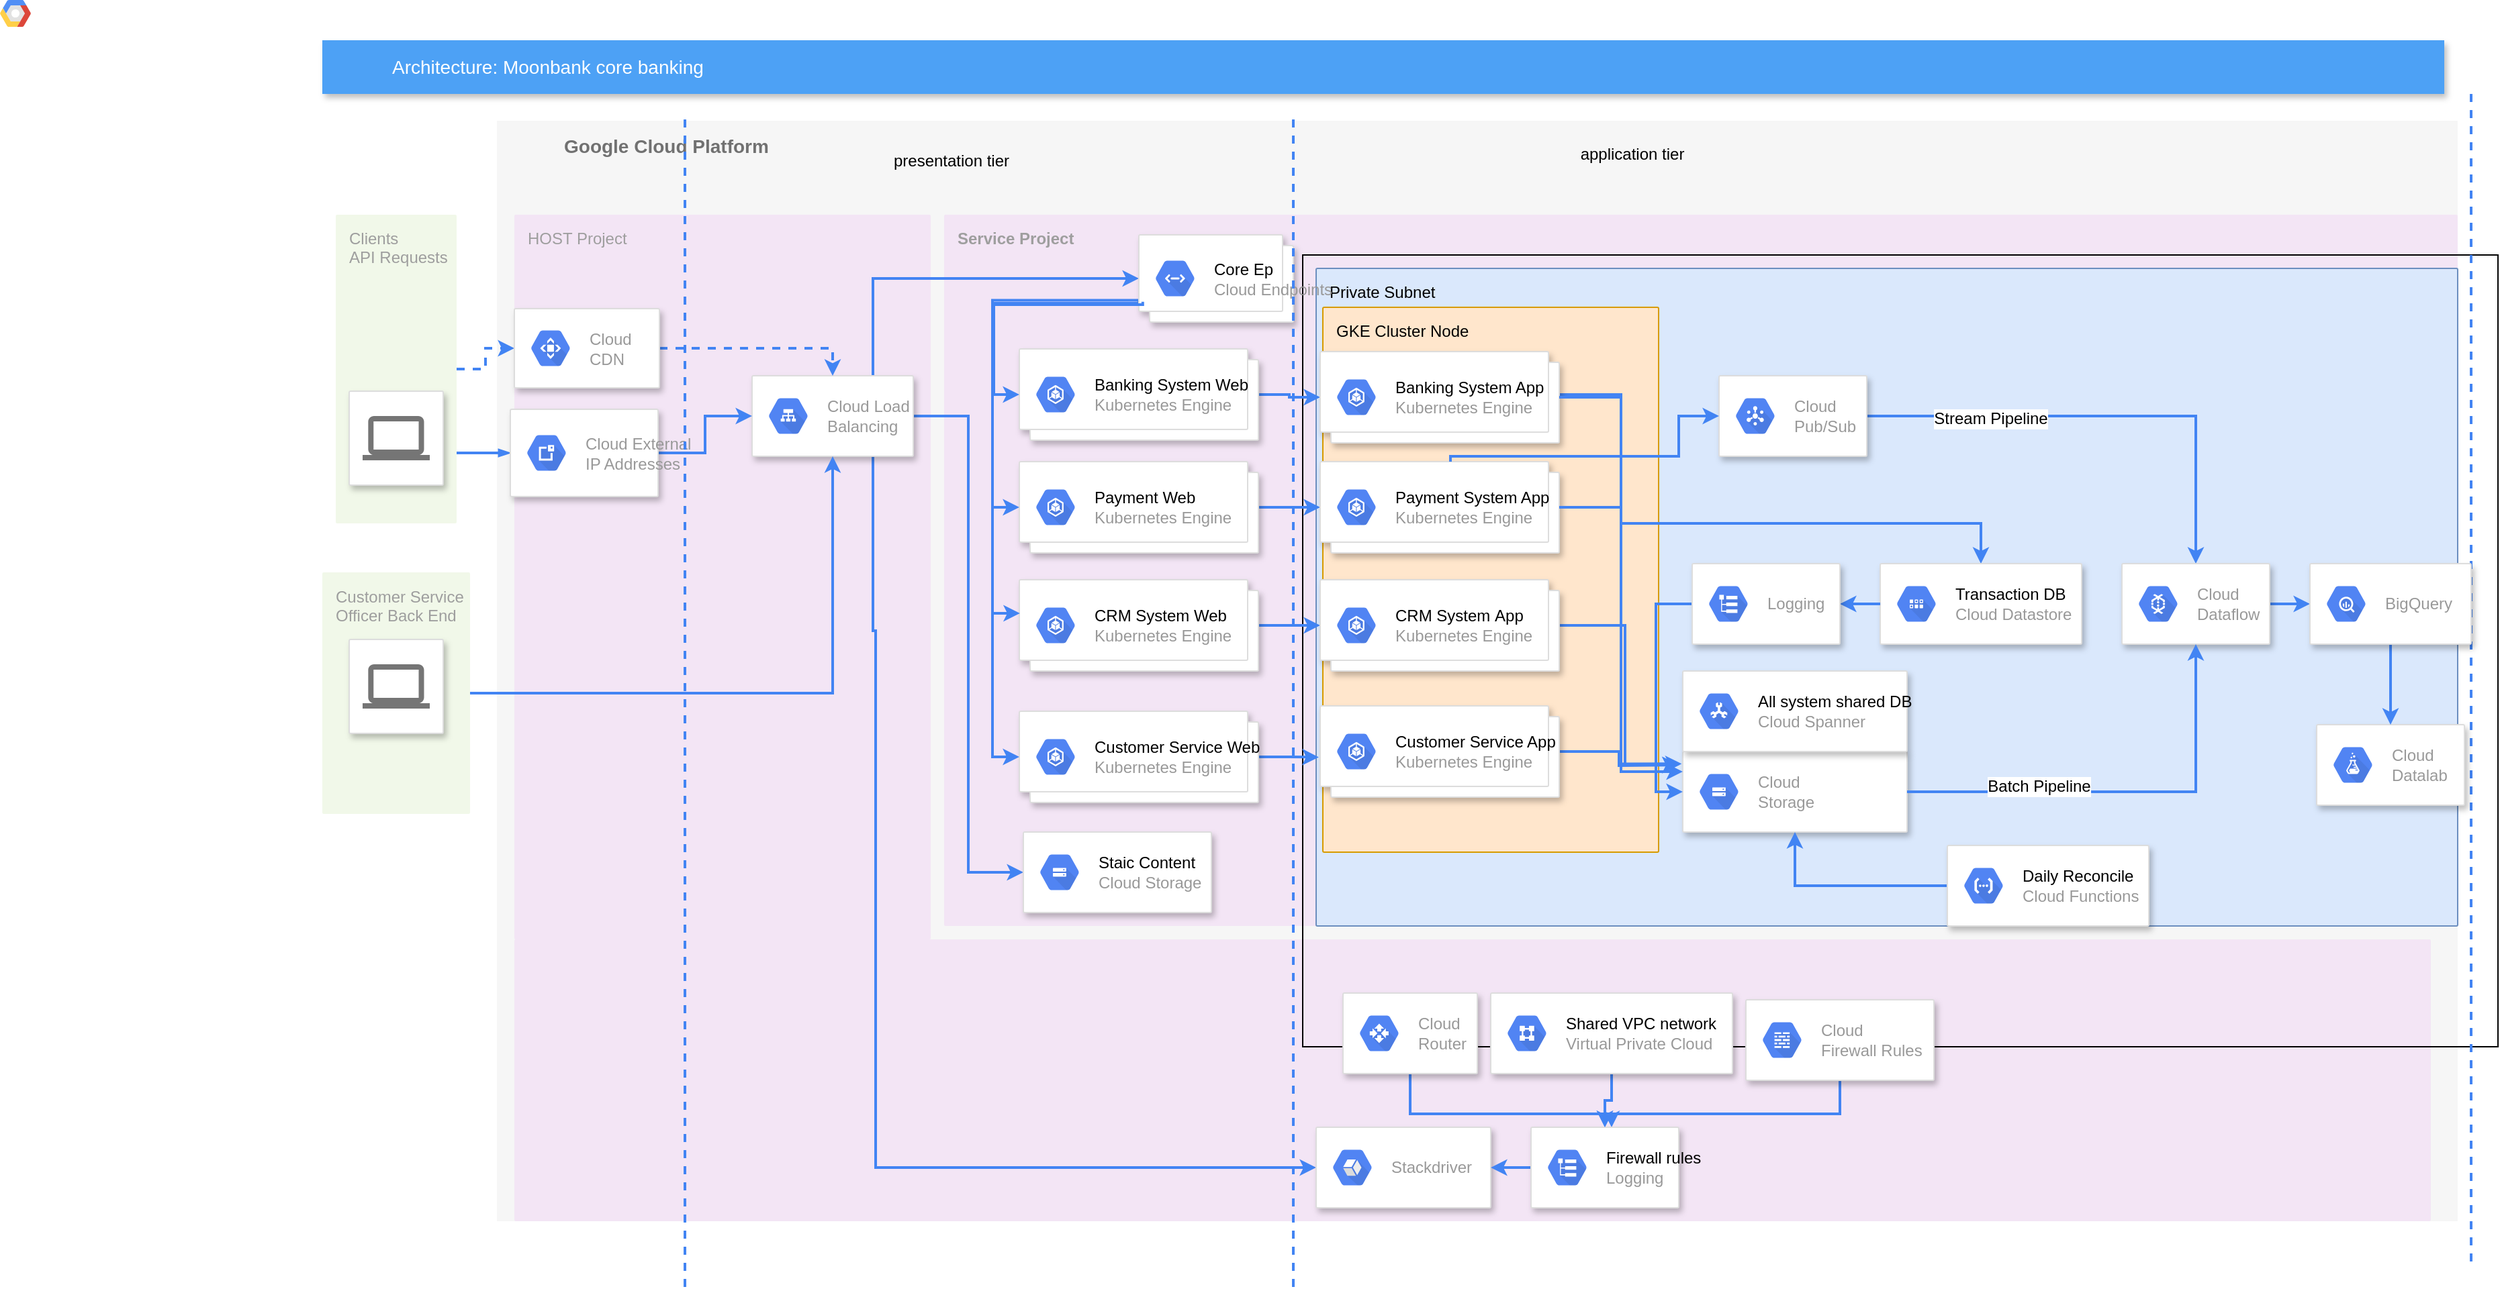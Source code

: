 <mxfile version="12.1.7" type="github" pages="1">
  <diagram id="f106602c-feb2-e66a-4537-3a34d633f6aa" name="Page-1">
    <mxGraphModel dx="2777" dy="1590" grid="1" gridSize="10" guides="1" tooltips="1" connect="1" arrows="1" fold="1" page="1" pageScale="1" pageWidth="1169" pageHeight="827" background="#ffffff" math="0" shadow="0">
      <root>
        <mxCell id="0"/>
        <mxCell id="1" style="" parent="0"/>
        <mxCell id="14" value="&lt;span&gt;Google &lt;/span&gt;Cloud Platform" style="fillColor=#F6F6F6;strokeColor=none;shadow=0;gradientColor=none;fontSize=14;align=left;spacing=10;fontColor=#717171;9E9E9E;verticalAlign=top;spacingTop=-4;fontStyle=1;spacingLeft=40;html=1;" parent="1" vertex="1">
          <mxGeometry x="390" y="100" width="1460" height="820" as="geometry"/>
        </mxCell>
        <mxCell id="3G7S71GiZPw67ylA6irI-1203" value="" style="points=[[0,0,0],[0.25,0,0],[0.5,0,0],[0.75,0,0],[1,0,0],[1,0.25,0],[1,0.5,0],[1,0.75,0],[1,1,0],[0.75,1,0],[0.5,1,0],[0.25,1,0],[0,1,0],[0,0.75,0],[0,0.5,0],[0,0.25,0]];rounded=1;absoluteArcSize=1;arcSize=2;html=1;strokeColor=none;gradientColor=none;shadow=0;dashed=0;fontSize=12;fontColor=#9E9E9E;align=left;verticalAlign=top;spacing=10;spacingTop=-4;fillColor=#F3E5F5;" vertex="1" parent="1">
          <mxGeometry x="403" y="710" width="1427" height="210" as="geometry"/>
        </mxCell>
        <mxCell id="3G7S71GiZPw67ylA6irI-1142" value="Service Project" style="points=[[0,0,0],[0.25,0,0],[0.5,0,0],[0.75,0,0],[1,0,0],[1,0.25,0],[1,0.5,0],[1,0.75,0],[1,1,0],[0.75,1,0],[0.5,1,0],[0.25,1,0],[0,1,0],[0,0.75,0],[0,0.5,0],[0,0.25,0]];rounded=1;absoluteArcSize=1;arcSize=2;html=1;strokeColor=none;gradientColor=none;shadow=0;dashed=0;fontSize=12;fontColor=#9E9E9E;align=left;verticalAlign=top;spacing=10;spacingTop=-4;fillColor=#F3E5F5;fontStyle=1" vertex="1" parent="1">
          <mxGeometry x="723" y="170" width="1127" height="530" as="geometry"/>
        </mxCell>
        <mxCell id="3G7S71GiZPw67ylA6irI-1202" value="" style="whiteSpace=wrap;html=1;fillColor=none;" vertex="1" parent="1">
          <mxGeometry x="990" y="200" width="890" height="590" as="geometry"/>
        </mxCell>
        <mxCell id="3G7S71GiZPw67ylA6irI-1228" value="Private Subnet" style="points=[[0,0,0],[0.25,0,0],[0.5,0,0],[0.75,0,0],[1,0,0],[1,0.25,0],[1,0.5,0],[1,0.75,0],[1,1,0],[0.75,1,0],[0.5,1,0],[0.25,1,0],[0,1,0],[0,0.75,0],[0,0.5,0],[0,0.25,0]];rounded=1;absoluteArcSize=1;arcSize=2;html=1;strokeColor=#6c8ebf;shadow=0;dashed=0;fontSize=12;align=left;verticalAlign=top;spacing=10;spacingTop=-4;fillColor=#dae8fc;" vertex="1" parent="1">
          <mxGeometry x="1000" y="210" width="850" height="490" as="geometry"/>
        </mxCell>
        <mxCell id="3G7S71GiZPw67ylA6irI-1239" value="GKE Cluster Node" style="points=[[0,0,0],[0.25,0,0],[0.5,0,0],[0.75,0,0],[1,0,0],[1,0.25,0],[1,0.5,0],[1,0.75,0],[1,1,0],[0.75,1,0],[0.5,1,0],[0.25,1,0],[0,1,0],[0,0.75,0],[0,0.5,0],[0,0.25,0]];rounded=1;absoluteArcSize=1;arcSize=2;html=1;strokeColor=#d79b00;shadow=0;dashed=0;fontSize=12;align=left;verticalAlign=top;spacing=10;spacingTop=-4;fillColor=#ffe6cc;" vertex="1" parent="1">
          <mxGeometry x="1005" y="239" width="250" height="406" as="geometry"/>
        </mxCell>
        <mxCell id="3G7S71GiZPw67ylA6irI-1141" value="HOST Project" style="points=[[0,0,0],[0.25,0,0],[0.5,0,0],[0.75,0,0],[1,0,0],[1,0.25,0],[1,0.5,0],[1,0.75,0],[1,1,0],[0.75,1,0],[0.5,1,0],[0.25,1,0],[0,1,0],[0,0.75,0],[0,0.5,0],[0,0.25,0]];rounded=1;absoluteArcSize=1;arcSize=2;html=1;strokeColor=none;gradientColor=none;shadow=0;dashed=0;fontSize=12;fontColor=#9E9E9E;align=left;verticalAlign=top;spacing=10;spacingTop=-4;fillColor=#F3E5F5;" vertex="1" parent="1">
          <mxGeometry x="403" y="170" width="310" height="540" as="geometry"/>
        </mxCell>
        <mxCell id="3G7S71GiZPw67ylA6irI-1171" style="edgeStyle=orthogonalEdgeStyle;rounded=0;orthogonalLoop=1;jettySize=auto;html=1;entryX=0;entryY=0.5;entryDx=0;entryDy=0;strokeColor=#4284F3;strokeWidth=2;dashed=1;" edge="1" parent="1" source="997" target="3G7S71GiZPw67ylA6irI-1002">
          <mxGeometry relative="1" as="geometry"/>
        </mxCell>
        <mxCell id="997" value="Clients&lt;br&gt;API Requests" style="rounded=1;absoluteArcSize=1;arcSize=2;html=1;strokeColor=none;gradientColor=none;shadow=0;dashed=0;fontSize=12;fontColor=#9E9E9E;align=left;verticalAlign=top;spacing=10;spacingTop=-4;fillColor=#F1F8E9;" parent="1" vertex="1">
          <mxGeometry x="270" y="170" width="90" height="230" as="geometry"/>
        </mxCell>
        <mxCell id="818" value="Architecture: Moonbank core banking" style="fillColor=#4DA1F5;strokeColor=none;shadow=1;gradientColor=none;fontSize=14;align=left;spacingLeft=50;fontColor=#ffffff;html=1;" parent="1" vertex="1">
          <mxGeometry x="260" y="40" width="1580" height="40" as="geometry"/>
        </mxCell>
        <mxCell id="998" style="edgeStyle=elbowEdgeStyle;rounded=0;elbow=vertical;html=1;labelBackgroundColor=none;startFill=1;startSize=4;endArrow=blockThin;endFill=1;endSize=4;jettySize=auto;orthogonalLoop=1;strokeColor=#4284F3;strokeWidth=2;fontSize=12;fontColor=#000000;align=left;dashed=0;entryX=0;entryY=0.5;entryDx=0;entryDy=0;" parent="1" source="997" target="3G7S71GiZPw67ylA6irI-1165" edge="1">
          <mxGeometry relative="1" as="geometry">
            <mxPoint x="279.905" y="324.81" as="targetPoint"/>
          </mxGeometry>
        </mxCell>
        <mxCell id="987" value="" style="strokeColor=#dddddd;fillColor=#ffffff;shadow=1;strokeWidth=1;rounded=1;absoluteArcSize=1;arcSize=2;labelPosition=center;verticalLabelPosition=middle;align=center;verticalAlign=bottom;spacingLeft=0;fontColor=#999999;fontSize=12;whiteSpace=wrap;spacingBottom=2;html=1;" parent="1" vertex="1">
          <mxGeometry x="280" y="301.5" width="70" height="70" as="geometry"/>
        </mxCell>
        <mxCell id="988" value="" style="dashed=0;connectable=0;html=1;fillColor=#757575;strokeColor=none;shape=mxgraph.gcp2.laptop;part=1;" parent="987" vertex="1">
          <mxGeometry x="0.5" width="50" height="33" relative="1" as="geometry">
            <mxPoint x="-25" y="18.5" as="offset"/>
          </mxGeometry>
        </mxCell>
        <mxCell id="3G7S71GiZPw67ylA6irI-1176" style="edgeStyle=orthogonalEdgeStyle;rounded=0;orthogonalLoop=1;jettySize=auto;html=1;exitX=0.75;exitY=0;exitDx=0;exitDy=0;entryX=0;entryY=0.5;entryDx=0;entryDy=0;strokeColor=#4284F3;strokeWidth=2;" edge="1" parent="1" source="989" target="3G7S71GiZPw67ylA6irI-1174">
          <mxGeometry relative="1" as="geometry"/>
        </mxCell>
        <mxCell id="3G7S71GiZPw67ylA6irI-1197" style="edgeStyle=orthogonalEdgeStyle;rounded=0;orthogonalLoop=1;jettySize=auto;html=1;exitX=0.75;exitY=1;exitDx=0;exitDy=0;entryX=0;entryY=0.5;entryDx=0;entryDy=0;strokeColor=#4284F3;strokeWidth=2;" edge="1" parent="1" source="989" target="3G7S71GiZPw67ylA6irI-1194">
          <mxGeometry relative="1" as="geometry">
            <Array as="points">
              <mxPoint x="670" y="480"/>
              <mxPoint x="672" y="480"/>
              <mxPoint x="672" y="880"/>
            </Array>
          </mxGeometry>
        </mxCell>
        <mxCell id="3G7S71GiZPw67ylA6irI-1220" style="edgeStyle=orthogonalEdgeStyle;rounded=0;orthogonalLoop=1;jettySize=auto;html=1;entryX=0;entryY=0.5;entryDx=0;entryDy=0;strokeColor=#4284F3;strokeWidth=2;" edge="1" parent="1" source="989" target="3G7S71GiZPw67ylA6irI-1218">
          <mxGeometry relative="1" as="geometry"/>
        </mxCell>
        <mxCell id="989" value="" style="strokeColor=#dddddd;fillColor=#ffffff;shadow=1;strokeWidth=1;rounded=1;absoluteArcSize=1;arcSize=2;fontSize=11;fontColor=#9E9E9E;align=center;html=1;" parent="1" vertex="1">
          <mxGeometry x="580" y="290" width="120" height="60" as="geometry"/>
        </mxCell>
        <mxCell id="990" value="Cloud Load&#xa;Balancing" style="dashed=0;connectable=0;html=1;fillColor=#5184F3;strokeColor=none;shape=mxgraph.gcp2.hexIcon;prIcon=cloud_load_balancing;part=1;labelPosition=right;verticalLabelPosition=middle;align=left;verticalAlign=middle;spacingLeft=5;fontColor=#999999;fontSize=12;" parent="989" vertex="1">
          <mxGeometry y="0.5" width="44" height="39" relative="1" as="geometry">
            <mxPoint x="5" y="-19.5" as="offset"/>
          </mxGeometry>
        </mxCell>
        <mxCell id="3G7S71GiZPw67ylA6irI-1062" value="Customer Service&lt;br&gt;Officer Back End" style="points=[[0,0,0],[0.25,0,0],[0.5,0,0],[0.75,0,0],[1,0,0],[1,0.25,0],[1,0.5,0],[1,0.75,0],[1,1,0],[0.75,1,0],[0.5,1,0],[0.25,1,0],[0,1,0],[0,0.75,0],[0,0.5,0],[0,0.25,0]];rounded=1;absoluteArcSize=1;arcSize=2;html=1;strokeColor=none;gradientColor=none;shadow=0;dashed=0;fontSize=12;fontColor=#9E9E9E;align=left;verticalAlign=top;spacing=10;spacingTop=-4;fillColor=#F1F8E9;" vertex="1" parent="1">
          <mxGeometry x="260" y="436.5" width="110" height="180" as="geometry"/>
        </mxCell>
        <mxCell id="3G7S71GiZPw67ylA6irI-1063" value="" style="strokeColor=#dddddd;fillColor=#ffffff;shadow=1;strokeWidth=1;rounded=1;absoluteArcSize=1;arcSize=2;labelPosition=center;verticalLabelPosition=middle;align=center;verticalAlign=bottom;spacingLeft=0;fontColor=#999999;fontSize=12;whiteSpace=wrap;spacingBottom=2;html=1;" vertex="1" parent="1">
          <mxGeometry x="280" y="486.5" width="70" height="70" as="geometry"/>
        </mxCell>
        <mxCell id="3G7S71GiZPw67ylA6irI-1064" value="" style="dashed=0;connectable=0;html=1;fillColor=#757575;strokeColor=none;shape=mxgraph.gcp2.laptop;part=1;" vertex="1" parent="3G7S71GiZPw67ylA6irI-1063">
          <mxGeometry x="0.5" width="50" height="33" relative="1" as="geometry">
            <mxPoint x="-25" y="18.5" as="offset"/>
          </mxGeometry>
        </mxCell>
        <mxCell id="3G7S71GiZPw67ylA6irI-1135" style="edgeStyle=orthogonalEdgeStyle;rounded=0;orthogonalLoop=1;jettySize=auto;html=1;entryX=0;entryY=0.5;entryDx=0;entryDy=0;strokeColor=#4284F3;strokeWidth=2;" edge="1" parent="1" source="3G7S71GiZPw67ylA6irI-1124" target="3G7S71GiZPw67ylA6irI-1053">
          <mxGeometry relative="1" as="geometry"/>
        </mxCell>
        <mxCell id="3G7S71GiZPw67ylA6irI-1124" value="" style="shape=mxgraph.gcp2.doubleRect;strokeColor=#dddddd;fillColor=#ffffff;shadow=1;strokeWidth=1;" vertex="1" parent="1">
          <mxGeometry x="779" y="270" width="178" height="68" as="geometry"/>
        </mxCell>
        <mxCell id="3G7S71GiZPw67ylA6irI-1125" value="&lt;font color=&quot;#000000&quot;&gt;&lt;span&gt;Banking System Web&lt;/span&gt;&lt;/font&gt;&lt;br&gt;Kubernetes Engine" style="dashed=0;connectable=0;html=1;fillColor=#5184F3;strokeColor=none;shape=mxgraph.gcp2.hexIcon;prIcon=container_engine;part=1;labelPosition=right;verticalLabelPosition=middle;align=left;verticalAlign=middle;spacingLeft=5;fontColor=#999999;fontSize=12;" vertex="1" parent="3G7S71GiZPw67ylA6irI-1124">
          <mxGeometry y="0.5" width="44" height="39" relative="1" as="geometry">
            <mxPoint x="5" y="-19.5" as="offset"/>
          </mxGeometry>
        </mxCell>
        <mxCell id="3G7S71GiZPw67ylA6irI-1134" style="edgeStyle=orthogonalEdgeStyle;rounded=0;orthogonalLoop=1;jettySize=auto;html=1;entryX=0;entryY=0.5;entryDx=0;entryDy=0;strokeColor=#4284F3;strokeWidth=2;" edge="1" parent="1" source="3G7S71GiZPw67ylA6irI-1126" target="3G7S71GiZPw67ylA6irI-1036">
          <mxGeometry relative="1" as="geometry"/>
        </mxCell>
        <mxCell id="3G7S71GiZPw67ylA6irI-1126" value="" style="shape=mxgraph.gcp2.doubleRect;strokeColor=#dddddd;fillColor=#ffffff;shadow=1;strokeWidth=1;" vertex="1" parent="1">
          <mxGeometry x="779" y="354" width="178" height="68" as="geometry"/>
        </mxCell>
        <mxCell id="3G7S71GiZPw67ylA6irI-1127" value="&lt;font color=&quot;#000000&quot;&gt;&lt;span&gt;Payment Web&lt;/span&gt;&lt;/font&gt;&lt;br&gt;Kubernetes Engine" style="dashed=0;connectable=0;html=1;fillColor=#5184F3;strokeColor=none;shape=mxgraph.gcp2.hexIcon;prIcon=container_engine;part=1;labelPosition=right;verticalLabelPosition=middle;align=left;verticalAlign=middle;spacingLeft=5;fontColor=#999999;fontSize=12;" vertex="1" parent="3G7S71GiZPw67ylA6irI-1126">
          <mxGeometry y="0.5" width="44" height="39" relative="1" as="geometry">
            <mxPoint x="5" y="-19.5" as="offset"/>
          </mxGeometry>
        </mxCell>
        <mxCell id="3G7S71GiZPw67ylA6irI-1133" style="edgeStyle=orthogonalEdgeStyle;rounded=0;orthogonalLoop=1;jettySize=auto;html=1;entryX=0;entryY=0.5;entryDx=0;entryDy=0;strokeColor=#4284F3;strokeWidth=2;" edge="1" parent="1" source="3G7S71GiZPw67ylA6irI-1128" target="3G7S71GiZPw67ylA6irI-1038">
          <mxGeometry relative="1" as="geometry"/>
        </mxCell>
        <mxCell id="3G7S71GiZPw67ylA6irI-1128" value="" style="shape=mxgraph.gcp2.doubleRect;strokeColor=#dddddd;fillColor=#ffffff;shadow=1;strokeWidth=1;" vertex="1" parent="1">
          <mxGeometry x="779" y="442" width="178" height="68" as="geometry"/>
        </mxCell>
        <mxCell id="3G7S71GiZPw67ylA6irI-1129" value="&lt;font color=&quot;#000000&quot;&gt;CRM System Web&lt;/font&gt;&lt;br&gt;Kubernetes Engine" style="dashed=0;connectable=0;html=1;fillColor=#5184F3;strokeColor=none;shape=mxgraph.gcp2.hexIcon;prIcon=container_engine;part=1;labelPosition=right;verticalLabelPosition=middle;align=left;verticalAlign=middle;spacingLeft=5;fontColor=#999999;fontSize=12;" vertex="1" parent="3G7S71GiZPw67ylA6irI-1128">
          <mxGeometry y="0.5" width="44" height="39" relative="1" as="geometry">
            <mxPoint x="5" y="-19.5" as="offset"/>
          </mxGeometry>
        </mxCell>
        <mxCell id="3G7S71GiZPw67ylA6irI-1132" style="edgeStyle=orthogonalEdgeStyle;rounded=0;orthogonalLoop=1;jettySize=auto;html=1;entryX=-0.006;entryY=0.562;entryDx=0;entryDy=0;entryPerimeter=0;strokeColor=#4284F3;strokeWidth=2;" edge="1" parent="1" source="3G7S71GiZPw67ylA6irI-1130" target="3G7S71GiZPw67ylA6irI-1065">
          <mxGeometry relative="1" as="geometry"/>
        </mxCell>
        <mxCell id="3G7S71GiZPw67ylA6irI-1130" value="" style="shape=mxgraph.gcp2.doubleRect;strokeColor=#dddddd;fillColor=#ffffff;shadow=1;strokeWidth=1;" vertex="1" parent="1">
          <mxGeometry x="779" y="540" width="178" height="68" as="geometry"/>
        </mxCell>
        <mxCell id="3G7S71GiZPw67ylA6irI-1131" value="&lt;font color=&quot;#000000&quot;&gt;&lt;span&gt;Customer Service Web&lt;/span&gt;&lt;/font&gt;&lt;br&gt;Kubernetes Engine" style="dashed=0;connectable=0;html=1;fillColor=#5184F3;strokeColor=none;shape=mxgraph.gcp2.hexIcon;prIcon=container_engine;part=1;labelPosition=right;verticalLabelPosition=middle;align=left;verticalAlign=middle;spacingLeft=5;fontColor=#999999;fontSize=12;" vertex="1" parent="3G7S71GiZPw67ylA6irI-1130">
          <mxGeometry y="0.5" width="44" height="39" relative="1" as="geometry">
            <mxPoint x="5" y="-19.5" as="offset"/>
          </mxGeometry>
        </mxCell>
        <mxCell id="3G7S71GiZPw67ylA6irI-1168" style="edgeStyle=orthogonalEdgeStyle;rounded=0;orthogonalLoop=1;jettySize=auto;html=1;entryX=0;entryY=0.5;entryDx=0;entryDy=0;strokeColor=#4284F3;strokeWidth=2;" edge="1" parent="1" source="3G7S71GiZPw67ylA6irI-1165" target="989">
          <mxGeometry relative="1" as="geometry"/>
        </mxCell>
        <mxCell id="3G7S71GiZPw67ylA6irI-1165" value="" style="strokeColor=#dddddd;fillColor=#ffffff;shadow=1;strokeWidth=1;rounded=1;absoluteArcSize=1;arcSize=2;" vertex="1" parent="1">
          <mxGeometry x="400" y="315" width="110" height="65" as="geometry"/>
        </mxCell>
        <mxCell id="3G7S71GiZPw67ylA6irI-1166" value="Cloud External&#xa;IP Addresses" style="dashed=0;connectable=0;html=1;fillColor=#5184F3;strokeColor=none;shape=mxgraph.gcp2.hexIcon;prIcon=cloud_external_ip_addresses;part=1;labelPosition=right;verticalLabelPosition=middle;align=left;verticalAlign=middle;spacingLeft=5;fontColor=#999999;fontSize=12;" vertex="1" parent="3G7S71GiZPw67ylA6irI-1165">
          <mxGeometry y="0.5" width="44" height="39" relative="1" as="geometry">
            <mxPoint x="5" y="-19.5" as="offset"/>
          </mxGeometry>
        </mxCell>
        <mxCell id="3G7S71GiZPw67ylA6irI-1172" style="edgeStyle=orthogonalEdgeStyle;rounded=0;orthogonalLoop=1;jettySize=auto;html=1;entryX=0.5;entryY=0;entryDx=0;entryDy=0;dashed=1;strokeColor=#4284F3;strokeWidth=2;" edge="1" parent="1" source="3G7S71GiZPw67ylA6irI-1002" target="989">
          <mxGeometry relative="1" as="geometry"/>
        </mxCell>
        <mxCell id="3G7S71GiZPw67ylA6irI-1179" style="edgeStyle=orthogonalEdgeStyle;rounded=0;orthogonalLoop=1;jettySize=auto;html=1;exitX=0;exitY=0.75;exitDx=0;exitDy=0;entryX=0;entryY=0.5;entryDx=0;entryDy=0;strokeColor=#4284F3;strokeWidth=2;" edge="1" parent="1" source="3G7S71GiZPw67ylA6irI-1174" target="3G7S71GiZPw67ylA6irI-1126">
          <mxGeometry relative="1" as="geometry">
            <Array as="points">
              <mxPoint x="759" y="236"/>
              <mxPoint x="759" y="388"/>
            </Array>
          </mxGeometry>
        </mxCell>
        <mxCell id="3G7S71GiZPw67ylA6irI-1180" style="edgeStyle=orthogonalEdgeStyle;rounded=0;orthogonalLoop=1;jettySize=auto;html=1;entryX=0.002;entryY=0.426;entryDx=0;entryDy=0;entryPerimeter=0;strokeColor=#4284F3;strokeWidth=2;" edge="1" parent="1">
          <mxGeometry relative="1" as="geometry">
            <mxPoint x="868" y="236.048" as="sourcePoint"/>
            <mxPoint x="779.429" y="467" as="targetPoint"/>
            <Array as="points">
              <mxPoint x="759" y="236"/>
              <mxPoint x="759" y="467"/>
            </Array>
          </mxGeometry>
        </mxCell>
        <mxCell id="3G7S71GiZPw67ylA6irI-1181" style="edgeStyle=orthogonalEdgeStyle;rounded=0;orthogonalLoop=1;jettySize=auto;html=1;exitX=0;exitY=0.75;exitDx=0;exitDy=0;entryX=0;entryY=0.5;entryDx=0;entryDy=0;strokeColor=#4284F3;strokeWidth=2;" edge="1" parent="1" source="3G7S71GiZPw67ylA6irI-1174" target="3G7S71GiZPw67ylA6irI-1130">
          <mxGeometry relative="1" as="geometry"/>
        </mxCell>
        <mxCell id="3G7S71GiZPw67ylA6irI-1198" value="" style="endArrow=none;dashed=1;html=1;strokeColor=#4284F3;strokeWidth=2;" edge="1" parent="1">
          <mxGeometry width="50" height="50" relative="1" as="geometry">
            <mxPoint x="1860" y="950" as="sourcePoint"/>
            <mxPoint x="1860" y="80" as="targetPoint"/>
          </mxGeometry>
        </mxCell>
        <mxCell id="15" value="" style="shape=mxgraph.gcp2.google_cloud_platform;fillColor=#F6F6F6;strokeColor=none;shadow=0;gradientColor=none;" parent="1" vertex="1">
          <mxGeometry width="23" height="20" relative="1" as="geometry">
            <mxPoint x="20" y="10" as="offset"/>
          </mxGeometry>
        </mxCell>
        <mxCell id="3G7S71GiZPw67ylA6irI-1002" value="" style="strokeColor=#dddddd;fillColor=#ffffff;shadow=1;strokeWidth=1;rounded=1;absoluteArcSize=1;arcSize=2;" vertex="1" parent="1">
          <mxGeometry x="403" y="240" width="108" height="59" as="geometry"/>
        </mxCell>
        <mxCell id="3G7S71GiZPw67ylA6irI-1003" value="Cloud &#xa;CDN" style="dashed=0;connectable=0;html=1;fillColor=#5184F3;strokeColor=none;shape=mxgraph.gcp2.hexIcon;prIcon=cloud_cdn;part=1;labelPosition=right;verticalLabelPosition=middle;align=left;verticalAlign=middle;spacingLeft=5;fontColor=#999999;fontSize=12;" vertex="1" parent="3G7S71GiZPw67ylA6irI-1002">
          <mxGeometry y="0.5" width="44" height="39" relative="1" as="geometry">
            <mxPoint x="5" y="-19.5" as="offset"/>
          </mxGeometry>
        </mxCell>
        <mxCell id="3G7S71GiZPw67ylA6irI-1051" value="" style="strokeColor=#dddddd;fillColor=#ffffff;shadow=1;strokeWidth=1;rounded=1;absoluteArcSize=1;arcSize=2;" vertex="1" parent="1">
          <mxGeometry x="1273" y="570" width="167" height="60" as="geometry"/>
        </mxCell>
        <mxCell id="3G7S71GiZPw67ylA6irI-1052" value="Cloud&#xa;Storage" style="dashed=0;connectable=0;html=1;fillColor=#5184F3;strokeColor=none;shape=mxgraph.gcp2.hexIcon;prIcon=cloud_storage;part=1;labelPosition=right;verticalLabelPosition=middle;align=left;verticalAlign=middle;spacingLeft=5;fontColor=#999999;fontSize=12;" vertex="1" parent="3G7S71GiZPw67ylA6irI-1051">
          <mxGeometry y="0.5" width="44" height="39" relative="1" as="geometry">
            <mxPoint x="5" y="-19.5" as="offset"/>
          </mxGeometry>
        </mxCell>
        <mxCell id="3G7S71GiZPw67ylA6irI-1235" style="edgeStyle=orthogonalEdgeStyle;rounded=0;orthogonalLoop=1;jettySize=auto;html=1;entryX=0.5;entryY=0;entryDx=0;entryDy=0;strokeColor=#4284F3;strokeWidth=2;" edge="1" parent="1" source="3G7S71GiZPw67ylA6irI-1053" target="3G7S71GiZPw67ylA6irI-1241">
          <mxGeometry relative="1" as="geometry">
            <Array as="points">
              <mxPoint x="1227" y="304"/>
              <mxPoint x="1227" y="400"/>
              <mxPoint x="1495" y="400"/>
            </Array>
          </mxGeometry>
        </mxCell>
        <mxCell id="3G7S71GiZPw67ylA6irI-1055" value="" style="strokeColor=#dddddd;fillColor=#ffffff;shadow=1;strokeWidth=1;rounded=1;absoluteArcSize=1;arcSize=2;" vertex="1" parent="1">
          <mxGeometry x="1273" y="510" width="167" height="60" as="geometry"/>
        </mxCell>
        <mxCell id="3G7S71GiZPw67ylA6irI-1056" value="&lt;font color=&quot;#000000&quot;&gt;&lt;span&gt;All system shared DB&lt;/span&gt;&lt;/font&gt;&lt;br&gt;Cloud Spanner" style="dashed=0;connectable=0;html=1;fillColor=#5184F3;strokeColor=none;shape=mxgraph.gcp2.hexIcon;prIcon=cloud_spanner;part=1;labelPosition=right;verticalLabelPosition=middle;align=left;verticalAlign=middle;spacingLeft=5;fontColor=#999999;fontSize=12;" vertex="1" parent="3G7S71GiZPw67ylA6irI-1055">
          <mxGeometry y="0.5" width="44" height="39" relative="1" as="geometry">
            <mxPoint x="5" y="-19.5" as="offset"/>
          </mxGeometry>
        </mxCell>
        <mxCell id="3G7S71GiZPw67ylA6irI-1238" style="edgeStyle=orthogonalEdgeStyle;rounded=0;orthogonalLoop=1;jettySize=auto;html=1;strokeColor=#4284F3;strokeWidth=2;" edge="1" parent="1" source="3G7S71GiZPw67ylA6irI-1065">
          <mxGeometry relative="1" as="geometry">
            <mxPoint x="1270" y="580" as="targetPoint"/>
          </mxGeometry>
        </mxCell>
        <mxCell id="3G7S71GiZPw67ylA6irI-1237" style="edgeStyle=orthogonalEdgeStyle;rounded=0;orthogonalLoop=1;jettySize=auto;html=1;strokeColor=#4284F3;strokeWidth=2;" edge="1" parent="1" source="3G7S71GiZPw67ylA6irI-1038">
          <mxGeometry relative="1" as="geometry">
            <mxPoint x="1270" y="580" as="targetPoint"/>
            <Array as="points">
              <mxPoint x="1230" y="476"/>
              <mxPoint x="1230" y="580"/>
            </Array>
          </mxGeometry>
        </mxCell>
        <mxCell id="3G7S71GiZPw67ylA6irI-1174" value="" style="shape=mxgraph.gcp2.doubleRect;strokeColor=#dddddd;fillColor=#ffffff;shadow=1;strokeWidth=1;" vertex="1" parent="1">
          <mxGeometry x="868" y="185" width="115" height="65" as="geometry"/>
        </mxCell>
        <mxCell id="3G7S71GiZPw67ylA6irI-1175" value="&lt;font color=&quot;#000000&quot;&gt;&lt;span&gt;Core Ep&lt;/span&gt;&lt;/font&gt;&lt;br&gt;Cloud Endpoints" style="dashed=0;connectable=0;html=1;fillColor=#5184F3;strokeColor=none;shape=mxgraph.gcp2.hexIcon;prIcon=cloud_endpoints;part=1;labelPosition=right;verticalLabelPosition=middle;align=left;verticalAlign=middle;spacingLeft=5;fontColor=#999999;fontSize=12;" vertex="1" parent="3G7S71GiZPw67ylA6irI-1174">
          <mxGeometry y="0.5" width="44" height="39" relative="1" as="geometry">
            <mxPoint x="5" y="-19.5" as="offset"/>
          </mxGeometry>
        </mxCell>
        <mxCell id="3G7S71GiZPw67ylA6irI-1177" style="edgeStyle=orthogonalEdgeStyle;rounded=0;orthogonalLoop=1;jettySize=auto;html=1;exitX=0;exitY=0.75;exitDx=0;exitDy=0;strokeColor=#4284F3;strokeWidth=2;entryX=0;entryY=0.5;entryDx=0;entryDy=0;" edge="1" parent="3G7S71GiZPw67ylA6irI-1174" target="3G7S71GiZPw67ylA6irI-1124">
          <mxGeometry relative="1" as="geometry">
            <mxPoint x="2.911" y="49.857" as="sourcePoint"/>
            <mxPoint x="-61.867" y="120" as="targetPoint"/>
            <Array as="points">
              <mxPoint x="3" y="52"/>
              <mxPoint x="-108" y="52"/>
              <mxPoint x="-108" y="119"/>
            </Array>
          </mxGeometry>
        </mxCell>
        <mxCell id="3G7S71GiZPw67ylA6irI-1183" value="" style="endArrow=none;dashed=1;html=1;strokeColor=#4284F3;strokeWidth=2;" edge="1" parent="1">
          <mxGeometry width="50" height="50" relative="1" as="geometry">
            <mxPoint x="530" y="969" as="sourcePoint"/>
            <mxPoint x="530" y="99" as="targetPoint"/>
          </mxGeometry>
        </mxCell>
        <mxCell id="3G7S71GiZPw67ylA6irI-1185" value="" style="endArrow=none;dashed=1;html=1;strokeColor=#4284F3;strokeWidth=2;" edge="1" parent="1">
          <mxGeometry width="50" height="50" relative="1" as="geometry">
            <mxPoint x="983" y="969" as="sourcePoint"/>
            <mxPoint x="983" y="99" as="targetPoint"/>
          </mxGeometry>
        </mxCell>
        <mxCell id="3G7S71GiZPw67ylA6irI-1190" value="presentation tier" style="text;html=1;resizable=0;autosize=1;align=center;verticalAlign=middle;points=[];fillColor=none;strokeColor=none;rounded=0;" vertex="1" parent="1">
          <mxGeometry x="678" y="120" width="100" height="20" as="geometry"/>
        </mxCell>
        <mxCell id="3G7S71GiZPw67ylA6irI-1194" value="" style="strokeColor=#dddddd;fillColor=#ffffff;shadow=1;strokeWidth=1;rounded=1;absoluteArcSize=1;arcSize=2;" vertex="1" parent="1">
          <mxGeometry x="1000" y="850" width="130" height="60" as="geometry"/>
        </mxCell>
        <mxCell id="3G7S71GiZPw67ylA6irI-1195" value="Stackdriver" style="dashed=0;connectable=0;html=1;fillColor=#5184F3;strokeColor=none;shape=mxgraph.gcp2.hexIcon;prIcon=stackdriver;part=1;labelPosition=right;verticalLabelPosition=middle;align=left;verticalAlign=middle;spacingLeft=5;fontColor=#999999;fontSize=12;" vertex="1" parent="3G7S71GiZPw67ylA6irI-1194">
          <mxGeometry y="0.5" width="44" height="39" relative="1" as="geometry">
            <mxPoint x="5" y="-19.5" as="offset"/>
          </mxGeometry>
        </mxCell>
        <mxCell id="3G7S71GiZPw67ylA6irI-1200" value="application tier" style="text;html=1;resizable=0;autosize=1;align=center;verticalAlign=middle;points=[];fillColor=none;strokeColor=none;rounded=0;" vertex="1" parent="1">
          <mxGeometry x="1190" y="115" width="90" height="20" as="geometry"/>
        </mxCell>
        <mxCell id="3G7S71GiZPw67ylA6irI-1227" style="edgeStyle=orthogonalEdgeStyle;rounded=0;orthogonalLoop=1;jettySize=auto;html=1;strokeColor=#4284F3;strokeWidth=2;" edge="1" parent="1" source="3G7S71GiZPw67ylA6irI-1210" target="3G7S71GiZPw67ylA6irI-1208">
          <mxGeometry relative="1" as="geometry"/>
        </mxCell>
        <mxCell id="3G7S71GiZPw67ylA6irI-1226" style="edgeStyle=orthogonalEdgeStyle;rounded=0;orthogonalLoop=1;jettySize=auto;html=1;strokeColor=#4284F3;strokeWidth=2;" edge="1" parent="1" source="3G7S71GiZPw67ylA6irI-1214">
          <mxGeometry relative="1" as="geometry">
            <mxPoint x="1220" y="850" as="targetPoint"/>
            <Array as="points">
              <mxPoint x="1070" y="840"/>
              <mxPoint x="1220" y="840"/>
            </Array>
          </mxGeometry>
        </mxCell>
        <mxCell id="3G7S71GiZPw67ylA6irI-1218" value="" style="strokeColor=#dddddd;fillColor=#ffffff;shadow=1;strokeWidth=1;rounded=1;absoluteArcSize=1;arcSize=2;" vertex="1" parent="1">
          <mxGeometry x="782" y="630" width="140" height="60" as="geometry"/>
        </mxCell>
        <mxCell id="3G7S71GiZPw67ylA6irI-1219" value="&lt;font color=&quot;#000000&quot;&gt;&lt;span&gt;Staic Content&lt;br&gt;&lt;/span&gt;&lt;/font&gt;Cloud Storage" style="dashed=0;connectable=0;html=1;fillColor=#5184F3;strokeColor=none;shape=mxgraph.gcp2.hexIcon;prIcon=cloud_storage;part=1;labelPosition=right;verticalLabelPosition=middle;align=left;verticalAlign=middle;spacingLeft=5;fontColor=#999999;fontSize=12;" vertex="1" parent="3G7S71GiZPw67ylA6irI-1218">
          <mxGeometry y="0.5" width="44" height="39" relative="1" as="geometry">
            <mxPoint x="5" y="-19.5" as="offset"/>
          </mxGeometry>
        </mxCell>
        <mxCell id="3G7S71GiZPw67ylA6irI-1222" style="edgeStyle=orthogonalEdgeStyle;rounded=0;orthogonalLoop=1;jettySize=auto;html=1;strokeColor=#4284F3;strokeWidth=2;" edge="1" parent="1" source="3G7S71GiZPw67ylA6irI-1208" target="3G7S71GiZPw67ylA6irI-1194">
          <mxGeometry relative="1" as="geometry"/>
        </mxCell>
        <mxCell id="3G7S71GiZPw67ylA6irI-1208" value="" style="strokeColor=#dddddd;fillColor=#ffffff;shadow=1;strokeWidth=1;rounded=1;absoluteArcSize=1;arcSize=2;" vertex="1" parent="1">
          <mxGeometry x="1160" y="850" width="110" height="60" as="geometry"/>
        </mxCell>
        <mxCell id="3G7S71GiZPw67ylA6irI-1209" value="&lt;font color=&quot;#000000&quot;&gt;Firewall rules&lt;/font&gt;&lt;br&gt;Logging" style="dashed=0;connectable=0;html=1;fillColor=#5184F3;strokeColor=none;shape=mxgraph.gcp2.hexIcon;prIcon=logging;part=1;labelPosition=right;verticalLabelPosition=middle;align=left;verticalAlign=middle;spacingLeft=5;fontColor=#999999;fontSize=12;" vertex="1" parent="3G7S71GiZPw67ylA6irI-1208">
          <mxGeometry y="0.5" width="44" height="39" relative="1" as="geometry">
            <mxPoint x="5" y="-19.5" as="offset"/>
          </mxGeometry>
        </mxCell>
        <mxCell id="3G7S71GiZPw67ylA6irI-1225" style="edgeStyle=orthogonalEdgeStyle;rounded=0;orthogonalLoop=1;jettySize=auto;html=1;strokeColor=#4284F3;strokeWidth=2;" edge="1" parent="1" source="3G7S71GiZPw67ylA6irI-1223" target="3G7S71GiZPw67ylA6irI-1208">
          <mxGeometry relative="1" as="geometry">
            <Array as="points">
              <mxPoint x="1390" y="840"/>
              <mxPoint x="1215" y="840"/>
            </Array>
          </mxGeometry>
        </mxCell>
        <mxCell id="3G7S71GiZPw67ylA6irI-1038" value="" style="shape=mxgraph.gcp2.doubleRect;strokeColor=#dddddd;fillColor=#ffffff;shadow=1;strokeWidth=1;" vertex="1" parent="1">
          <mxGeometry x="1003" y="442" width="178" height="68" as="geometry"/>
        </mxCell>
        <mxCell id="3G7S71GiZPw67ylA6irI-1039" value="&lt;span style=&quot;color: rgb(0 , 0 , 0)&quot;&gt;CRM System&amp;nbsp;&lt;/span&gt;&lt;font color=&quot;#000000&quot;&gt;App&lt;/font&gt;&lt;br&gt;Kubernetes Engine" style="dashed=0;connectable=0;html=1;fillColor=#5184F3;strokeColor=none;shape=mxgraph.gcp2.hexIcon;prIcon=container_engine;part=1;labelPosition=right;verticalLabelPosition=middle;align=left;verticalAlign=middle;spacingLeft=5;fontColor=#999999;fontSize=12;" vertex="1" parent="3G7S71GiZPw67ylA6irI-1038">
          <mxGeometry y="0.5" width="44" height="39" relative="1" as="geometry">
            <mxPoint x="5" y="-19.5" as="offset"/>
          </mxGeometry>
        </mxCell>
        <mxCell id="3G7S71GiZPw67ylA6irI-1065" value="" style="shape=mxgraph.gcp2.doubleRect;strokeColor=#dddddd;fillColor=#ffffff;shadow=1;strokeWidth=1;" vertex="1" parent="1">
          <mxGeometry x="1003" y="536" width="178" height="68" as="geometry"/>
        </mxCell>
        <mxCell id="3G7S71GiZPw67ylA6irI-1066" value="&lt;font color=&quot;#000000&quot;&gt;&lt;span&gt;Customer Service App&lt;/span&gt;&lt;/font&gt;&lt;br&gt;Kubernetes Engine" style="dashed=0;connectable=0;html=1;fillColor=#5184F3;strokeColor=none;shape=mxgraph.gcp2.hexIcon;prIcon=container_engine;part=1;labelPosition=right;verticalLabelPosition=middle;align=left;verticalAlign=middle;spacingLeft=5;fontColor=#999999;fontSize=12;" vertex="1" parent="3G7S71GiZPw67ylA6irI-1065">
          <mxGeometry y="0.5" width="44" height="39" relative="1" as="geometry">
            <mxPoint x="5" y="-19.5" as="offset"/>
          </mxGeometry>
        </mxCell>
        <mxCell id="3G7S71GiZPw67ylA6irI-1036" value="" style="shape=mxgraph.gcp2.doubleRect;strokeColor=#dddddd;fillColor=#ffffff;shadow=1;strokeWidth=1;" vertex="1" parent="1">
          <mxGeometry x="1003" y="354" width="178" height="68" as="geometry"/>
        </mxCell>
        <mxCell id="3G7S71GiZPw67ylA6irI-1037" value="&lt;font color=&quot;#000000&quot;&gt;&lt;span&gt;Payment System App&lt;/span&gt;&lt;/font&gt;&lt;br&gt;Kubernetes Engine" style="dashed=0;connectable=0;html=1;fillColor=#5184F3;strokeColor=none;shape=mxgraph.gcp2.hexIcon;prIcon=container_engine;part=1;labelPosition=right;verticalLabelPosition=middle;align=left;verticalAlign=middle;spacingLeft=5;fontColor=#999999;fontSize=12;" vertex="1" parent="3G7S71GiZPw67ylA6irI-1036">
          <mxGeometry y="0.5" width="44" height="39" relative="1" as="geometry">
            <mxPoint x="5" y="-19.5" as="offset"/>
          </mxGeometry>
        </mxCell>
        <mxCell id="3G7S71GiZPw67ylA6irI-1053" value="" style="shape=mxgraph.gcp2.doubleRect;strokeColor=#dddddd;fillColor=#ffffff;shadow=1;strokeWidth=1;" vertex="1" parent="1">
          <mxGeometry x="1003" y="272" width="178" height="68" as="geometry"/>
        </mxCell>
        <mxCell id="3G7S71GiZPw67ylA6irI-1054" value="&lt;span style=&quot;color: rgb(0 , 0 , 0)&quot;&gt;Banking System App&lt;/span&gt;&lt;br&gt;Kubernetes Engine" style="dashed=0;connectable=0;html=1;fillColor=#5184F3;strokeColor=none;shape=mxgraph.gcp2.hexIcon;prIcon=container_engine;part=1;labelPosition=right;verticalLabelPosition=middle;align=left;verticalAlign=middle;spacingLeft=5;fontColor=#999999;fontSize=12;" vertex="1" parent="3G7S71GiZPw67ylA6irI-1053">
          <mxGeometry y="0.5" width="44" height="39" relative="1" as="geometry">
            <mxPoint x="5" y="-19.5" as="offset"/>
          </mxGeometry>
        </mxCell>
        <mxCell id="3G7S71GiZPw67ylA6irI-1214" value="" style="strokeColor=#dddddd;fillColor=#ffffff;shadow=1;strokeWidth=1;rounded=1;absoluteArcSize=1;arcSize=2;" vertex="1" parent="1">
          <mxGeometry x="1020" y="750" width="100" height="60" as="geometry"/>
        </mxCell>
        <mxCell id="3G7S71GiZPw67ylA6irI-1215" value="Cloud&#xa;Router" style="dashed=0;connectable=0;html=1;fillColor=#5184F3;strokeColor=none;shape=mxgraph.gcp2.hexIcon;prIcon=cloud_router;part=1;labelPosition=right;verticalLabelPosition=middle;align=left;verticalAlign=middle;spacingLeft=5;fontColor=#999999;fontSize=12;" vertex="1" parent="3G7S71GiZPw67ylA6irI-1214">
          <mxGeometry y="0.5" width="44" height="39" relative="1" as="geometry">
            <mxPoint x="5" y="-19.5" as="offset"/>
          </mxGeometry>
        </mxCell>
        <mxCell id="3G7S71GiZPw67ylA6irI-1210" value="" style="strokeColor=#dddddd;fillColor=#ffffff;shadow=1;strokeWidth=1;rounded=1;absoluteArcSize=1;arcSize=2;" vertex="1" parent="1">
          <mxGeometry x="1130" y="750" width="180" height="60" as="geometry"/>
        </mxCell>
        <mxCell id="3G7S71GiZPw67ylA6irI-1211" value="&lt;font color=&quot;#000000&quot;&gt;Shared VPC network&lt;/font&gt;&lt;br&gt;Virtual Private Cloud" style="dashed=0;connectable=0;html=1;fillColor=#5184F3;strokeColor=none;shape=mxgraph.gcp2.hexIcon;prIcon=virtual_private_cloud;part=1;labelPosition=right;verticalLabelPosition=middle;align=left;verticalAlign=middle;spacingLeft=5;fontColor=#999999;fontSize=12;" vertex="1" parent="3G7S71GiZPw67ylA6irI-1210">
          <mxGeometry y="0.5" width="44" height="39" relative="1" as="geometry">
            <mxPoint x="5" y="-19.5" as="offset"/>
          </mxGeometry>
        </mxCell>
        <mxCell id="3G7S71GiZPw67ylA6irI-1223" value="" style="strokeColor=#dddddd;fillColor=#ffffff;shadow=1;strokeWidth=1;rounded=1;absoluteArcSize=1;arcSize=2;" vertex="1" parent="1">
          <mxGeometry x="1320" y="755" width="140" height="60" as="geometry"/>
        </mxCell>
        <mxCell id="3G7S71GiZPw67ylA6irI-1224" value="Cloud&#xa;Firewall Rules" style="dashed=0;connectable=0;html=1;fillColor=#5184F3;strokeColor=none;shape=mxgraph.gcp2.hexIcon;prIcon=cloud_firewall_rules;part=1;labelPosition=right;verticalLabelPosition=middle;align=left;verticalAlign=middle;spacingLeft=5;fontColor=#999999;fontSize=12;" vertex="1" parent="3G7S71GiZPw67ylA6irI-1223">
          <mxGeometry y="0.5" width="44" height="39" relative="1" as="geometry">
            <mxPoint x="5" y="-19.5" as="offset"/>
          </mxGeometry>
        </mxCell>
        <mxCell id="3G7S71GiZPw67ylA6irI-1240" value="biodata" parent="0"/>
        <mxCell id="3G7S71GiZPw67ylA6irI-1241" value="" style="strokeColor=#dddddd;fillColor=#ffffff;shadow=1;strokeWidth=1;rounded=1;absoluteArcSize=1;arcSize=2;" vertex="1" parent="3G7S71GiZPw67ylA6irI-1240">
          <mxGeometry x="1420" y="430" width="150" height="60" as="geometry"/>
        </mxCell>
        <mxCell id="3G7S71GiZPw67ylA6irI-1242" value="&lt;font color=&quot;#000000&quot;&gt;&lt;span&gt;Transaction DB&lt;br&gt;&lt;/span&gt;&lt;/font&gt;Cloud Datastore" style="dashed=0;connectable=0;html=1;fillColor=#5184F3;strokeColor=none;shape=mxgraph.gcp2.hexIcon;prIcon=cloud_datastore;part=1;labelPosition=right;verticalLabelPosition=middle;align=left;verticalAlign=middle;spacingLeft=5;fontColor=#999999;fontSize=12;" vertex="1" parent="3G7S71GiZPw67ylA6irI-1241">
          <mxGeometry y="0.5" width="44" height="39" relative="1" as="geometry">
            <mxPoint x="5" y="-19.5" as="offset"/>
          </mxGeometry>
        </mxCell>
        <mxCell id="3G7S71GiZPw67ylA6irI-1243" style="edgeStyle=orthogonalEdgeStyle;rounded=0;orthogonalLoop=1;jettySize=auto;html=1;entryX=-0.005;entryY=0.153;entryDx=0;entryDy=0;entryPerimeter=0;strokeColor=#4284F3;strokeWidth=2;" edge="1" parent="3G7S71GiZPw67ylA6irI-1240" source="3G7S71GiZPw67ylA6irI-1036" target="3G7S71GiZPw67ylA6irI-1051">
          <mxGeometry relative="1" as="geometry"/>
        </mxCell>
        <mxCell id="3G7S71GiZPw67ylA6irI-1244" style="edgeStyle=orthogonalEdgeStyle;rounded=0;orthogonalLoop=1;jettySize=auto;html=1;entryX=0;entryY=0.25;entryDx=0;entryDy=0;strokeColor=#4284F3;strokeWidth=2;" edge="1" parent="3G7S71GiZPw67ylA6irI-1240" source="3G7S71GiZPw67ylA6irI-1053" target="3G7S71GiZPw67ylA6irI-1051">
          <mxGeometry relative="1" as="geometry"/>
        </mxCell>
        <mxCell id="3G7S71GiZPw67ylA6irI-1250" style="edgeStyle=orthogonalEdgeStyle;rounded=0;orthogonalLoop=1;jettySize=auto;html=1;entryX=0.5;entryY=1;entryDx=0;entryDy=0;strokeColor=#4284F3;strokeWidth=2;" edge="1" parent="3G7S71GiZPw67ylA6irI-1240" source="3G7S71GiZPw67ylA6irI-1062" target="989">
          <mxGeometry relative="1" as="geometry"/>
        </mxCell>
        <mxCell id="3G7S71GiZPw67ylA6irI-1280" style="edgeStyle=orthogonalEdgeStyle;rounded=0;orthogonalLoop=1;jettySize=auto;html=1;entryX=0.5;entryY=0;entryDx=0;entryDy=0;strokeColor=#4284F3;strokeWidth=2;" edge="1" parent="3G7S71GiZPw67ylA6irI-1240" source="3G7S71GiZPw67ylA6irI-1271" target="3G7S71GiZPw67ylA6irI-1278">
          <mxGeometry relative="1" as="geometry"/>
        </mxCell>
        <mxCell id="3G7S71GiZPw67ylA6irI-1288" value="Stream Pipeline" style="text;html=1;resizable=0;points=[];align=center;verticalAlign=middle;labelBackgroundColor=#ffffff;" vertex="1" connectable="0" parent="3G7S71GiZPw67ylA6irI-1280">
          <mxGeometry x="-0.485" y="-2" relative="1" as="geometry">
            <mxPoint as="offset"/>
          </mxGeometry>
        </mxCell>
        <mxCell id="3G7S71GiZPw67ylA6irI-1271" value="" style="strokeColor=#dddddd;fillColor=#ffffff;shadow=1;strokeWidth=1;rounded=1;absoluteArcSize=1;arcSize=2;" vertex="1" parent="3G7S71GiZPw67ylA6irI-1240">
          <mxGeometry x="1300" y="290" width="110" height="60" as="geometry"/>
        </mxCell>
        <mxCell id="3G7S71GiZPw67ylA6irI-1272" value="Cloud&#xa;Pub/Sub" style="dashed=0;connectable=0;html=1;fillColor=#5184F3;strokeColor=none;shape=mxgraph.gcp2.hexIcon;prIcon=cloud_pubsub;part=1;labelPosition=right;verticalLabelPosition=middle;align=left;verticalAlign=middle;spacingLeft=5;fontColor=#999999;fontSize=12;" vertex="1" parent="3G7S71GiZPw67ylA6irI-1271">
          <mxGeometry y="0.5" width="44" height="39" relative="1" as="geometry">
            <mxPoint x="5" y="-19.5" as="offset"/>
          </mxGeometry>
        </mxCell>
        <mxCell id="3G7S71GiZPw67ylA6irI-1273" style="edgeStyle=orthogonalEdgeStyle;rounded=0;orthogonalLoop=1;jettySize=auto;html=1;entryX=0;entryY=0.5;entryDx=0;entryDy=0;strokeColor=#4284F3;strokeWidth=2;" edge="1" parent="3G7S71GiZPw67ylA6irI-1240" source="3G7S71GiZPw67ylA6irI-1036" target="3G7S71GiZPw67ylA6irI-1271">
          <mxGeometry relative="1" as="geometry">
            <Array as="points">
              <mxPoint x="1100" y="350"/>
              <mxPoint x="1270" y="350"/>
              <mxPoint x="1270" y="320"/>
            </Array>
          </mxGeometry>
        </mxCell>
        <mxCell id="3G7S71GiZPw67ylA6irI-1276" style="edgeStyle=orthogonalEdgeStyle;rounded=0;orthogonalLoop=1;jettySize=auto;html=1;strokeColor=#4284F3;strokeWidth=2;exitX=0;exitY=0.5;exitDx=0;exitDy=0;" edge="1" parent="3G7S71GiZPw67ylA6irI-1240" source="3G7S71GiZPw67ylA6irI-1241" target="3G7S71GiZPw67ylA6irI-1274">
          <mxGeometry relative="1" as="geometry"/>
        </mxCell>
        <mxCell id="3G7S71GiZPw67ylA6irI-1277" style="edgeStyle=orthogonalEdgeStyle;rounded=0;orthogonalLoop=1;jettySize=auto;html=1;entryX=0;entryY=0.5;entryDx=0;entryDy=0;strokeColor=#4284F3;strokeWidth=2;" edge="1" parent="3G7S71GiZPw67ylA6irI-1240" source="3G7S71GiZPw67ylA6irI-1274" target="3G7S71GiZPw67ylA6irI-1051">
          <mxGeometry relative="1" as="geometry">
            <Array as="points">
              <mxPoint x="1253" y="460"/>
              <mxPoint x="1253" y="600"/>
            </Array>
          </mxGeometry>
        </mxCell>
        <mxCell id="3G7S71GiZPw67ylA6irI-1274" value="" style="strokeColor=#dddddd;fillColor=#ffffff;shadow=1;strokeWidth=1;rounded=1;absoluteArcSize=1;arcSize=2;" vertex="1" parent="3G7S71GiZPw67ylA6irI-1240">
          <mxGeometry x="1280" y="430" width="110" height="60" as="geometry"/>
        </mxCell>
        <mxCell id="3G7S71GiZPw67ylA6irI-1275" value="Logging" style="dashed=0;connectable=0;html=1;fillColor=#5184F3;strokeColor=none;shape=mxgraph.gcp2.hexIcon;prIcon=logging;part=1;labelPosition=right;verticalLabelPosition=middle;align=left;verticalAlign=middle;spacingLeft=5;fontColor=#999999;fontSize=12;" vertex="1" parent="3G7S71GiZPw67ylA6irI-1274">
          <mxGeometry y="0.5" width="44" height="39" relative="1" as="geometry">
            <mxPoint x="5" y="-19.5" as="offset"/>
          </mxGeometry>
        </mxCell>
        <mxCell id="3G7S71GiZPw67ylA6irI-1294" style="edgeStyle=orthogonalEdgeStyle;rounded=0;orthogonalLoop=1;jettySize=auto;html=1;entryX=0;entryY=0.5;entryDx=0;entryDy=0;strokeColor=#4284F3;strokeWidth=2;" edge="1" parent="3G7S71GiZPw67ylA6irI-1240" source="3G7S71GiZPw67ylA6irI-1278" target="3G7S71GiZPw67ylA6irI-1292">
          <mxGeometry relative="1" as="geometry"/>
        </mxCell>
        <mxCell id="3G7S71GiZPw67ylA6irI-1278" value="" style="strokeColor=#dddddd;fillColor=#ffffff;shadow=1;strokeWidth=1;rounded=1;absoluteArcSize=1;arcSize=2;" vertex="1" parent="3G7S71GiZPw67ylA6irI-1240">
          <mxGeometry x="1600" y="430" width="110" height="60" as="geometry"/>
        </mxCell>
        <mxCell id="3G7S71GiZPw67ylA6irI-1279" value="Cloud&#xa;Dataflow" style="dashed=0;connectable=0;html=1;fillColor=#5184F3;strokeColor=none;shape=mxgraph.gcp2.hexIcon;prIcon=cloud_dataflow;part=1;labelPosition=right;verticalLabelPosition=middle;align=left;verticalAlign=middle;spacingLeft=5;fontColor=#999999;fontSize=12;" vertex="1" parent="3G7S71GiZPw67ylA6irI-1278">
          <mxGeometry y="0.5" width="44" height="39" relative="1" as="geometry">
            <mxPoint x="5" y="-19.5" as="offset"/>
          </mxGeometry>
        </mxCell>
        <mxCell id="3G7S71GiZPw67ylA6irI-1281" style="edgeStyle=orthogonalEdgeStyle;rounded=0;orthogonalLoop=1;jettySize=auto;html=1;entryX=0.5;entryY=1;entryDx=0;entryDy=0;strokeColor=#4284F3;strokeWidth=2;" edge="1" parent="3G7S71GiZPw67ylA6irI-1240" source="3G7S71GiZPw67ylA6irI-1051" target="3G7S71GiZPw67ylA6irI-1278">
          <mxGeometry relative="1" as="geometry"/>
        </mxCell>
        <mxCell id="3G7S71GiZPw67ylA6irI-1287" value="Batch Pipeline" style="text;html=1;resizable=0;points=[];align=center;verticalAlign=middle;labelBackgroundColor=#ffffff;" vertex="1" connectable="0" parent="3G7S71GiZPw67ylA6irI-1281">
          <mxGeometry x="-0.396" y="4" relative="1" as="geometry">
            <mxPoint as="offset"/>
          </mxGeometry>
        </mxCell>
        <mxCell id="3G7S71GiZPw67ylA6irI-1286" style="edgeStyle=orthogonalEdgeStyle;rounded=0;orthogonalLoop=1;jettySize=auto;html=1;strokeColor=#4284F3;strokeWidth=2;" edge="1" parent="3G7S71GiZPw67ylA6irI-1240" source="3G7S71GiZPw67ylA6irI-1284" target="3G7S71GiZPw67ylA6irI-1051">
          <mxGeometry relative="1" as="geometry"/>
        </mxCell>
        <mxCell id="3G7S71GiZPw67ylA6irI-1284" value="" style="strokeColor=#dddddd;fillColor=#ffffff;shadow=1;strokeWidth=1;rounded=1;absoluteArcSize=1;arcSize=2;" vertex="1" parent="3G7S71GiZPw67ylA6irI-1240">
          <mxGeometry x="1470" y="640" width="150" height="60" as="geometry"/>
        </mxCell>
        <mxCell id="3G7S71GiZPw67ylA6irI-1285" value="&lt;font color=&quot;#000000&quot;&gt;Daily Reconcile&lt;/font&gt;&lt;br&gt;Cloud Functions" style="dashed=0;connectable=0;html=1;fillColor=#5184F3;strokeColor=none;shape=mxgraph.gcp2.hexIcon;prIcon=cloud_functions;part=1;labelPosition=right;verticalLabelPosition=middle;align=left;verticalAlign=middle;spacingLeft=5;fontColor=#999999;fontSize=12;" vertex="1" parent="3G7S71GiZPw67ylA6irI-1284">
          <mxGeometry y="0.5" width="44" height="39" relative="1" as="geometry">
            <mxPoint x="5" y="-19.5" as="offset"/>
          </mxGeometry>
        </mxCell>
        <mxCell id="3G7S71GiZPw67ylA6irI-1289" value="" style="strokeColor=#dddddd;fillColor=#ffffff;shadow=1;strokeWidth=1;rounded=1;absoluteArcSize=1;arcSize=2;" vertex="1" parent="3G7S71GiZPw67ylA6irI-1240">
          <mxGeometry x="1745" y="550" width="110" height="60" as="geometry"/>
        </mxCell>
        <mxCell id="3G7S71GiZPw67ylA6irI-1290" value="Cloud&#xa;Datalab" style="dashed=0;connectable=0;html=1;fillColor=#5184F3;strokeColor=none;shape=mxgraph.gcp2.hexIcon;prIcon=cloud_datalab;part=1;labelPosition=right;verticalLabelPosition=middle;align=left;verticalAlign=middle;spacingLeft=5;fontColor=#999999;fontSize=12;" vertex="1" parent="3G7S71GiZPw67ylA6irI-1289">
          <mxGeometry y="0.5" width="44" height="39" relative="1" as="geometry">
            <mxPoint x="5" y="-19.5" as="offset"/>
          </mxGeometry>
        </mxCell>
        <mxCell id="3G7S71GiZPw67ylA6irI-1295" style="edgeStyle=orthogonalEdgeStyle;rounded=0;orthogonalLoop=1;jettySize=auto;html=1;strokeColor=#4284F3;strokeWidth=2;" edge="1" parent="3G7S71GiZPw67ylA6irI-1240" source="3G7S71GiZPw67ylA6irI-1292" target="3G7S71GiZPw67ylA6irI-1289">
          <mxGeometry relative="1" as="geometry"/>
        </mxCell>
        <mxCell id="3G7S71GiZPw67ylA6irI-1292" value="" style="strokeColor=#dddddd;fillColor=#ffffff;shadow=1;strokeWidth=1;rounded=1;absoluteArcSize=1;arcSize=2;" vertex="1" parent="3G7S71GiZPw67ylA6irI-1240">
          <mxGeometry x="1740" y="430" width="120" height="60" as="geometry"/>
        </mxCell>
        <mxCell id="3G7S71GiZPw67ylA6irI-1293" value="BigQuery" style="dashed=0;connectable=0;html=1;fillColor=#5184F3;strokeColor=none;shape=mxgraph.gcp2.hexIcon;prIcon=bigquery;part=1;labelPosition=right;verticalLabelPosition=middle;align=left;verticalAlign=middle;spacingLeft=5;fontColor=#999999;fontSize=12;" vertex="1" parent="3G7S71GiZPw67ylA6irI-1292">
          <mxGeometry y="0.5" width="44" height="39" relative="1" as="geometry">
            <mxPoint x="5" y="-19.5" as="offset"/>
          </mxGeometry>
        </mxCell>
      </root>
    </mxGraphModel>
  </diagram>
</mxfile>
